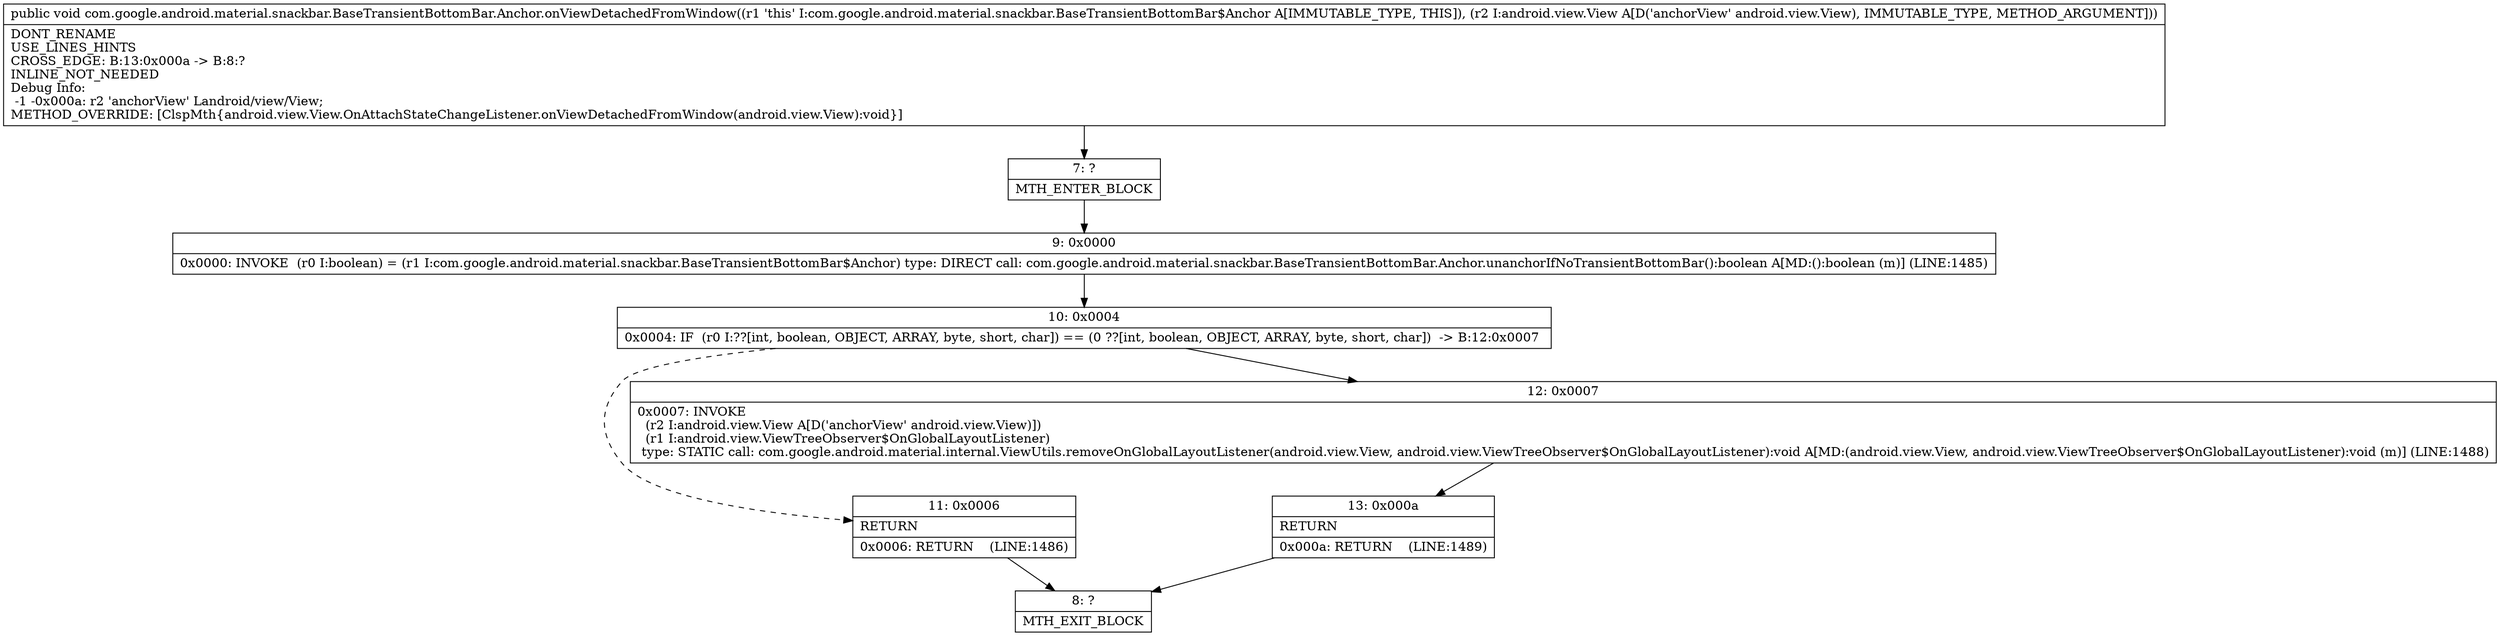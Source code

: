 digraph "CFG forcom.google.android.material.snackbar.BaseTransientBottomBar.Anchor.onViewDetachedFromWindow(Landroid\/view\/View;)V" {
Node_7 [shape=record,label="{7\:\ ?|MTH_ENTER_BLOCK\l}"];
Node_9 [shape=record,label="{9\:\ 0x0000|0x0000: INVOKE  (r0 I:boolean) = (r1 I:com.google.android.material.snackbar.BaseTransientBottomBar$Anchor) type: DIRECT call: com.google.android.material.snackbar.BaseTransientBottomBar.Anchor.unanchorIfNoTransientBottomBar():boolean A[MD:():boolean (m)] (LINE:1485)\l}"];
Node_10 [shape=record,label="{10\:\ 0x0004|0x0004: IF  (r0 I:??[int, boolean, OBJECT, ARRAY, byte, short, char]) == (0 ??[int, boolean, OBJECT, ARRAY, byte, short, char])  \-\> B:12:0x0007 \l}"];
Node_11 [shape=record,label="{11\:\ 0x0006|RETURN\l|0x0006: RETURN    (LINE:1486)\l}"];
Node_8 [shape=record,label="{8\:\ ?|MTH_EXIT_BLOCK\l}"];
Node_12 [shape=record,label="{12\:\ 0x0007|0x0007: INVOKE  \l  (r2 I:android.view.View A[D('anchorView' android.view.View)])\l  (r1 I:android.view.ViewTreeObserver$OnGlobalLayoutListener)\l type: STATIC call: com.google.android.material.internal.ViewUtils.removeOnGlobalLayoutListener(android.view.View, android.view.ViewTreeObserver$OnGlobalLayoutListener):void A[MD:(android.view.View, android.view.ViewTreeObserver$OnGlobalLayoutListener):void (m)] (LINE:1488)\l}"];
Node_13 [shape=record,label="{13\:\ 0x000a|RETURN\l|0x000a: RETURN    (LINE:1489)\l}"];
MethodNode[shape=record,label="{public void com.google.android.material.snackbar.BaseTransientBottomBar.Anchor.onViewDetachedFromWindow((r1 'this' I:com.google.android.material.snackbar.BaseTransientBottomBar$Anchor A[IMMUTABLE_TYPE, THIS]), (r2 I:android.view.View A[D('anchorView' android.view.View), IMMUTABLE_TYPE, METHOD_ARGUMENT]))  | DONT_RENAME\lUSE_LINES_HINTS\lCROSS_EDGE: B:13:0x000a \-\> B:8:?\lINLINE_NOT_NEEDED\lDebug Info:\l  \-1 \-0x000a: r2 'anchorView' Landroid\/view\/View;\lMETHOD_OVERRIDE: [ClspMth\{android.view.View.OnAttachStateChangeListener.onViewDetachedFromWindow(android.view.View):void\}]\l}"];
MethodNode -> Node_7;Node_7 -> Node_9;
Node_9 -> Node_10;
Node_10 -> Node_11[style=dashed];
Node_10 -> Node_12;
Node_11 -> Node_8;
Node_12 -> Node_13;
Node_13 -> Node_8;
}

